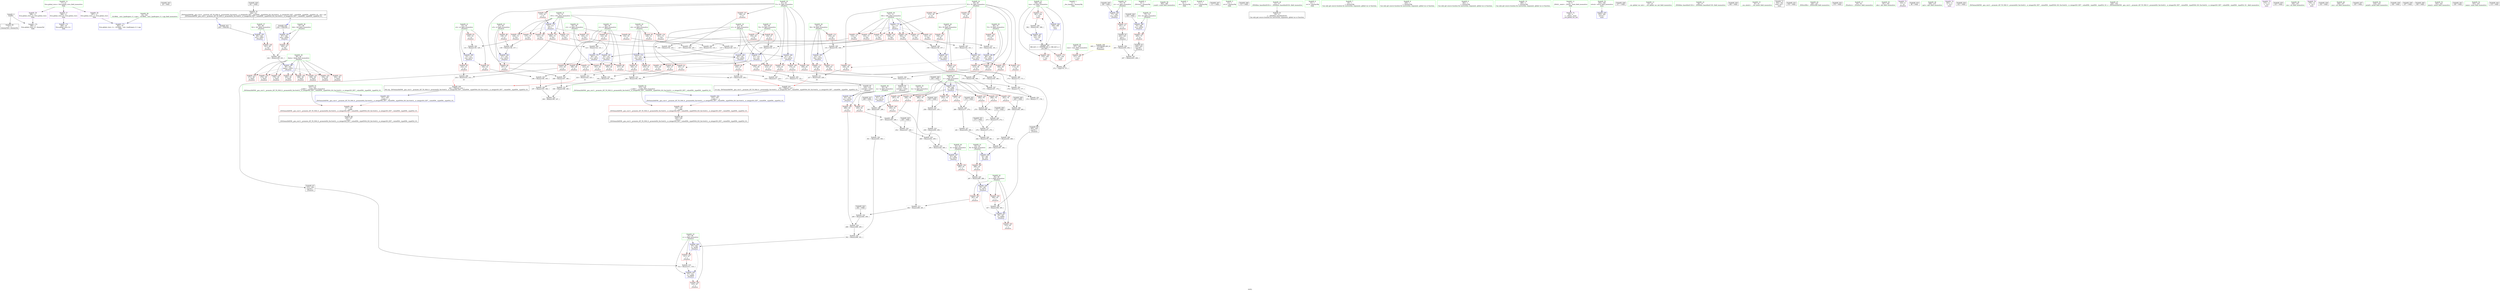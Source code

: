 digraph "SVFG" {
	label="SVFG";

	Node0x563a8b3426f0 [shape=record,color=grey,label="{NodeID: 0\nNullPtr}"];
	Node0x563a8b3426f0 -> Node0x563a8b348d30[style=solid];
	Node0x563a8b3426f0 -> Node0x563a8b34fb20[style=solid];
	Node0x563a8b381070 [shape=record,color=black,label="{NodeID: 443\n29 = PHI()\n}"];
	Node0x563a8b34ad00 [shape=record,color=blue,label="{NodeID: 194\n85\<--228\nth1\<--call47\n_Z5solvev\n}"];
	Node0x563a8b34ad00 -> Node0x563a8b34e6a0[style=dashed];
	Node0x563a8b347620 [shape=record,color=red,label="{NodeID: 111\n223\<--61\n\<--Y1\n_Z5solvev\n}"];
	Node0x563a8b347620 -> Node0x563a8b3592a0[style=solid];
	Node0x563a8b346100 [shape=record,color=green,label="{NodeID: 28\n67\<--68\nX3\<--X3_field_insensitive\n_Z5solvev\n}"];
	Node0x563a8b346100 -> Node0x563a8b34cd70[style=solid];
	Node0x563a8b346100 -> Node0x563a8b34ce40[style=solid];
	Node0x563a8b346100 -> Node0x563a8b3505e0[style=solid];
	Node0x563a8b358820 [shape=record,color=grey,label="{NodeID: 305\n151 = Binary(150, 149, )\n}"];
	Node0x563a8b358820 -> Node0x563a8b350440[style=solid];
	Node0x563a8b34de80 [shape=record,color=red,label="{NodeID: 139\n253\<--79\n\<--s\n_Z5solvev\n}"];
	Node0x563a8b34de80 -> Node0x563a8b35a020[style=solid];
	Node0x563a8b348990 [shape=record,color=green,label="{NodeID: 56\n357\<--358\nruns\<--runs_field_insensitive\nmain\n}"];
	Node0x563a8b348990 -> Node0x563a8b34f610[style=solid];
	Node0x563a8b35b220 [shape=record,color=grey,label="{NodeID: 333\n189 = Binary(187, 188, )\n}"];
	Node0x563a8b35b220 -> Node0x563a8b35af20[style=solid];
	Node0x563a8b34f540 [shape=record,color=red,label="{NodeID: 167\n339\<--333\n\<--__x.addr\n_ZSt5atan2IiiEN9__gnu_cxx11__promote_2IT_T0_NS0_9__promoteIS2_Xsr3std12__is_integerIS2_EE7__valueEE6__typeENS4_IS3_Xsr3std12__is_integerIS3_EE7__valueEE6__typeEE6__typeES2_S3_\n}"];
	Node0x563a8b34f540 -> Node0x563a8b3494e0[style=solid];
	Node0x563a8b34a1a0 [shape=record,color=red,label="{NodeID: 84\n236\<--47\n\<--x1\n_Z5solvev\n}"];
	Node0x563a8b34a1a0 -> Node0x563a8b358220[style=solid];
	Node0x563a8b343ce0 [shape=record,color=green,label="{NodeID: 1\n7\<--1\n__dso_handle\<--dummyObj\nGlob }"];
	Node0x563a8b381140 [shape=record,color=black,label="{NodeID: 444\n180 = PHI()\n}"];
	Node0x563a8b381140 -> Node0x563a8b350780[style=solid];
	Node0x563a8b34add0 [shape=record,color=blue,label="{NodeID: 195\n87\<--238\nth2\<--call50\n_Z5solvev\n}"];
	Node0x563a8b34add0 -> Node0x563a8b34e770[style=dashed];
	Node0x563a8b3476f0 [shape=record,color=red,label="{NodeID: 112\n150\<--63\n\<--X2\n_Z5solvev\n}"];
	Node0x563a8b3476f0 -> Node0x563a8b358820[style=solid];
	Node0x563a8b3461d0 [shape=record,color=green,label="{NodeID: 29\n69\<--70\nY3\<--Y3_field_insensitive\n_Z5solvev\n}"];
	Node0x563a8b3461d0 -> Node0x563a8b34cf10[style=solid];
	Node0x563a8b3461d0 -> Node0x563a8b34cfe0[style=solid];
	Node0x563a8b3461d0 -> Node0x563a8b3506b0[style=solid];
	Node0x563a8b3589a0 [shape=record,color=grey,label="{NodeID: 306\n267 = Binary(204, 266, )\n}"];
	Node0x563a8b3589a0 -> Node0x563a8b35aaa0[style=solid];
	Node0x563a8b34df50 [shape=record,color=red,label="{NodeID: 140\n263\<--79\n\<--s\n_Z5solvev\n}"];
	Node0x563a8b34df50 -> Node0x563a8b358ca0[style=solid];
	Node0x563a8b348a60 [shape=record,color=green,label="{NodeID: 57\n359\<--360\nrun\<--run_field_insensitive\nmain\n}"];
	Node0x563a8b348a60 -> Node0x563a8b34f6e0[style=solid];
	Node0x563a8b348a60 -> Node0x563a8b34f7b0[style=solid];
	Node0x563a8b348a60 -> Node0x563a8b34f880[style=solid];
	Node0x563a8b348a60 -> Node0x563a8b34b6c0[style=solid];
	Node0x563a8b348a60 -> Node0x563a8b34b790[style=solid];
	Node0x563a8b35b3a0 [shape=record,color=grey,label="{NodeID: 334\n296 = Binary(289, 295, )\n}"];
	Node0x563a8b35b3a0 -> Node0x563a8b35be20[style=solid];
	Node0x563a8b34f610 [shape=record,color=red,label="{NodeID: 168\n371\<--357\n\<--runs\nmain\n}"];
	Node0x563a8b34f610 -> Node0x563a8b35d4a0[style=solid];
	Node0x563a8b34a270 [shape=record,color=red,label="{NodeID: 85\n122\<--49\n\<--y1\n_Z5solvev\n}"];
	Node0x563a8b34a270 -> Node0x563a8b3586a0[style=solid];
	Node0x563a8b343700 [shape=record,color=green,label="{NodeID: 2\n8\<--1\n_ZSt3cin\<--dummyObj\nGlob }"];
	Node0x563a8b381270 [shape=record,color=black,label="{NodeID: 445\n199 = PHI()\n}"];
	Node0x563a8b381270 -> Node0x563a8b350850[style=solid];
	Node0x563a8b34aea0 [shape=record,color=blue,label="{NodeID: 196\n89\<--242\ntheta\<--sub51\n_Z5solvev\n}"];
	Node0x563a8b34aea0 -> Node0x563a8b34e840[style=dashed];
	Node0x563a8b34aea0 -> Node0x563a8b34e910[style=dashed];
	Node0x563a8b34aea0 -> Node0x563a8b34e9e0[style=dashed];
	Node0x563a8b34aea0 -> Node0x563a8b34eab0[style=dashed];
	Node0x563a8b34aea0 -> Node0x563a8b34eb80[style=dashed];
	Node0x563a8b34aea0 -> Node0x563a8b34ec50[style=dashed];
	Node0x563a8b34aea0 -> Node0x563a8b34ed20[style=dashed];
	Node0x563a8b34aea0 -> Node0x563a8b34edf0[style=dashed];
	Node0x563a8b3477c0 [shape=record,color=red,label="{NodeID: 113\n165\<--63\n\<--X2\n_Z5solvev\n}"];
	Node0x563a8b3477c0 -> Node0x563a8b35cea0[style=solid];
	Node0x563a8b3462a0 [shape=record,color=green,label="{NodeID: 30\n71\<--72\nOX1\<--OX1_field_insensitive\n_Z5solvev\n}"];
	Node0x563a8b3462a0 -> Node0x563a8b34d0b0[style=solid];
	Node0x563a8b3462a0 -> Node0x563a8b34d180[style=solid];
	Node0x563a8b3462a0 -> Node0x563a8b34d250[style=solid];
	Node0x563a8b3462a0 -> Node0x563a8b34d320[style=solid];
	Node0x563a8b3462a0 -> Node0x563a8b34d3f0[style=solid];
	Node0x563a8b3462a0 -> Node0x563a8b34d4c0[style=solid];
	Node0x563a8b3462a0 -> Node0x563a8b34d590[style=solid];
	Node0x563a8b3462a0 -> Node0x563a8b34fc20[style=solid];
	Node0x563a8b358b20 [shape=record,color=grey,label="{NodeID: 307\n219 = Binary(217, 218, )\n}"];
	Node0x563a8b358b20 -> Node0x563a8b3491a0[style=solid];
	Node0x563a8b34e020 [shape=record,color=red,label="{NodeID: 141\n268\<--79\n\<--s\n_Z5solvev\n}"];
	Node0x563a8b34e020 -> Node0x563a8b35a1a0[style=solid];
	Node0x563a8b348b30 [shape=record,color=green,label="{NodeID: 58\n365\<--366\nscanf\<--scanf_field_insensitive\n}"];
	Node0x563a8b35b520 [shape=record,color=grey,label="{NodeID: 335\n193 = Binary(191, 192, )\n}"];
	Node0x563a8b35b520 -> Node0x563a8b35c420[style=solid];
	Node0x563a8b34f6e0 [shape=record,color=red,label="{NodeID: 169\n370\<--359\n\<--run\nmain\n}"];
	Node0x563a8b34f6e0 -> Node0x563a8b35d4a0[style=solid];
	Node0x563a8b34a340 [shape=record,color=red,label="{NodeID: 86\n188\<--49\n\<--y1\n_Z5solvev\n}"];
	Node0x563a8b34a340 -> Node0x563a8b35b220[style=solid];
	Node0x563a8b343790 [shape=record,color=green,label="{NodeID: 3\n9\<--1\n.str\<--dummyObj\nGlob }"];
	Node0x563a8b381370 [shape=record,color=black,label="{NodeID: 446\n208 = PHI()\n}"];
	Node0x563a8b381370 -> Node0x563a8b350920[style=solid];
	Node0x563a8b34af70 [shape=record,color=blue,label="{NodeID: 197\n91\<--261\nA\<--sub59\n_Z5solvev\n}"];
	Node0x563a8b34af70 -> Node0x563a8b34eec0[style=dashed];
	Node0x563a8b347890 [shape=record,color=red,label="{NodeID: 114\n225\<--63\n\<--X2\n_Z5solvev\n}"];
	Node0x563a8b347890 -> Node0x563a8b359120[style=solid];
	Node0x563a8b346370 [shape=record,color=green,label="{NodeID: 31\n73\<--74\nOY1\<--OY1_field_insensitive\n_Z5solvev\n}"];
	Node0x563a8b346370 -> Node0x563a8b34d660[style=solid];
	Node0x563a8b346370 -> Node0x563a8b34d730[style=solid];
	Node0x563a8b346370 -> Node0x563a8b34d800[style=solid];
	Node0x563a8b346370 -> Node0x563a8b34d8d0[style=solid];
	Node0x563a8b346370 -> Node0x563a8b34d9a0[style=solid];
	Node0x563a8b346370 -> Node0x563a8b34da70[style=solid];
	Node0x563a8b346370 -> Node0x563a8b34db40[style=solid];
	Node0x563a8b346370 -> Node0x563a8b34fcf0[style=solid];
	Node0x563a8b358ca0 [shape=record,color=grey,label="{NodeID: 308\n266 = Binary(263, 265, )\n}"];
	Node0x563a8b358ca0 -> Node0x563a8b3589a0[style=solid];
	Node0x563a8b34e0f0 [shape=record,color=red,label="{NodeID: 142\n269\<--79\n\<--s\n_Z5solvev\n}"];
	Node0x563a8b34e0f0 -> Node0x563a8b35a1a0[style=solid];
	Node0x563a8b348c30 [shape=record,color=green,label="{NodeID: 59\n19\<--392\n_GLOBAL__sub_I_JanKuipers_0_1.cpp\<--_GLOBAL__sub_I_JanKuipers_0_1.cpp_field_insensitive\n}"];
	Node0x563a8b348c30 -> Node0x563a8b34fa20[style=solid];
	Node0x563a8b35b6a0 [shape=record,color=grey,label="{NodeID: 336\n382 = Binary(381, 368, )\n}"];
	Node0x563a8b35b6a0 -> Node0x563a8b34b790[style=solid];
	Node0x563a8b34f7b0 [shape=record,color=red,label="{NodeID: 170\n374\<--359\n\<--run\nmain\n}"];
	Node0x563a8b34a410 [shape=record,color=red,label="{NodeID: 87\n195\<--49\n\<--y1\n_Z5solvev\n}"];
	Node0x563a8b34a410 -> Node0x563a8b35c120[style=solid];
	Node0x563a8b343820 [shape=record,color=green,label="{NodeID: 4\n11\<--1\n.str.1\<--dummyObj\nGlob }"];
	Node0x563a8b381470 [shape=record,color=black,label="{NodeID: 447\n111 = PHI()\n}"];
	Node0x563a8b34b040 [shape=record,color=blue,label="{NodeID: 198\n93\<--283\nB\<--add\n_Z5solvev\n}"];
	Node0x563a8b34b040 -> Node0x563a8b34ef90[style=dashed];
	Node0x563a8b34cb80 [shape=record,color=red,label="{NodeID: 115\n154\<--65\n\<--Y2\n_Z5solvev\n}"];
	Node0x563a8b34cb80 -> Node0x563a8b358e20[style=solid];
	Node0x563a8b346440 [shape=record,color=green,label="{NodeID: 32\n75\<--76\nA1\<--A1_field_insensitive\n_Z5solvev\n}"];
	Node0x563a8b346440 -> Node0x563a8b34dc10[style=solid];
	Node0x563a8b346440 -> Node0x563a8b350780[style=solid];
	Node0x563a8b358e20 [shape=record,color=grey,label="{NodeID: 309\n155 = Binary(154, 153, )\n}"];
	Node0x563a8b358e20 -> Node0x563a8b350510[style=solid];
	Node0x563a8b34e1c0 [shape=record,color=red,label="{NodeID: 143\n277\<--79\n\<--s\n_Z5solvev\n}"];
	Node0x563a8b34e1c0 -> Node0x563a8b35ada0[style=solid];
	Node0x563a8b348d30 [shape=record,color=black,label="{NodeID: 60\n2\<--3\ndummyVal\<--dummyVal\n}"];
	Node0x563a8b1e9950 [shape=record,color=black,label="{NodeID: 420\n329 = PHI(224, 234, )\n0th arg _ZSt5atan2IiiEN9__gnu_cxx11__promote_2IT_T0_NS0_9__promoteIS2_Xsr3std12__is_integerIS2_EE7__valueEE6__typeENS4_IS3_Xsr3std12__is_integerIS3_EE7__valueEE6__typeEE6__typeES2_S3_ }"];
	Node0x563a8b1e9950 -> Node0x563a8b34b450[style=solid];
	Node0x563a8b35b820 [shape=record,color=grey,label="{NodeID: 337\n163 = Binary(162, 161, )\n}"];
	Node0x563a8b35b820 -> Node0x563a8b3506b0[style=solid];
	Node0x563a8b34f880 [shape=record,color=red,label="{NodeID: 171\n381\<--359\n\<--run\nmain\n}"];
	Node0x563a8b34f880 -> Node0x563a8b35b6a0[style=solid];
	Node0x563a8b34a4e0 [shape=record,color=red,label="{NodeID: 88\n217\<--49\n\<--y1\n_Z5solvev\n}"];
	Node0x563a8b34a4e0 -> Node0x563a8b358b20[style=solid];
	Node0x563a8b3438b0 [shape=record,color=green,label="{NodeID: 5\n13\<--1\n.str.2\<--dummyObj\nGlob }"];
	Node0x563a8b381570 [shape=record,color=black,label="{NodeID: 448\n112 = PHI()\n}"];
	Node0x563a8b34b110 [shape=record,color=blue,label="{NodeID: 199\n95\<--287\nx\<--div72\n_Z5solvev\n}"];
	Node0x563a8b34b110 -> Node0x563a8b34f060[style=dashed];
	Node0x563a8b34b110 -> Node0x563a8b34f130[style=dashed];
	Node0x563a8b34b110 -> Node0x563a8b34b2b0[style=dashed];
	Node0x563a8b34cc10 [shape=record,color=red,label="{NodeID: 116\n175\<--65\n\<--Y2\n_Z5solvev\n}"];
	Node0x563a8b34cc10 -> Node0x563a8b35d320[style=solid];
	Node0x563a8b346510 [shape=record,color=green,label="{NodeID: 33\n77\<--78\na1\<--a1_field_insensitive\n_Z5solvev\n}"];
	Node0x563a8b346510 -> Node0x563a8b34dce0[style=solid];
	Node0x563a8b346510 -> Node0x563a8b350850[style=solid];
	Node0x563a8b358fa0 [shape=record,color=grey,label="{NodeID: 310\n147 = Binary(146, 145, )\n}"];
	Node0x563a8b358fa0 -> Node0x563a8b350370[style=solid];
	Node0x563a8b34e290 [shape=record,color=red,label="{NodeID: 144\n290\<--79\n\<--s\n_Z5solvev\n}"];
	Node0x563a8b34e290 -> Node0x563a8b359420[style=solid];
	Node0x563a8b348e30 [shape=record,color=black,label="{NodeID: 61\n30\<--31\n\<--_ZNSt8ios_base4InitD1Ev\nCan only get source location for instruction, argument, global var or function.}"];
	Node0x563a8b37d180 [shape=record,color=black,label="{NodeID: 421\n330 = PHI(227, 237, )\n1st arg _ZSt5atan2IiiEN9__gnu_cxx11__promote_2IT_T0_NS0_9__promoteIS2_Xsr3std12__is_integerIS2_EE7__valueEE6__typeENS4_IS3_Xsr3std12__is_integerIS3_EE7__valueEE6__typeEE6__typeES2_S3_ }"];
	Node0x563a8b37d180 -> Node0x563a8b34b520[style=solid];
	Node0x563a8b35b9a0 [shape=record,color=grey,label="{NodeID: 338\n307 = Binary(306, 305, )\n}"];
	Node0x563a8b35b9a0 -> Node0x563a8b34b2b0[style=solid];
	Node0x563a8b34f950 [shape=record,color=blue,label="{NodeID: 172\n396\<--18\nllvm.global_ctors_0\<--\nGlob }"];
	Node0x563a8b34a5b0 [shape=record,color=red,label="{NodeID: 89\n233\<--49\n\<--y1\n_Z5solvev\n}"];
	Node0x563a8b34a5b0 -> Node0x563a8b357da0[style=solid];
	Node0x563a8b344220 [shape=record,color=green,label="{NodeID: 6\n15\<--1\n.str.3\<--dummyObj\nGlob }"];
	Node0x563a8b381640 [shape=record,color=black,label="{NodeID: 449\n265 = PHI()\n}"];
	Node0x563a8b381640 -> Node0x563a8b358ca0[style=solid];
	Node0x563a8b34b1e0 [shape=record,color=blue,label="{NodeID: 200\n97\<--302\ny\<--div80\n_Z5solvev\n}"];
	Node0x563a8b34b1e0 -> Node0x563a8b34f2d0[style=dashed];
	Node0x563a8b34b1e0 -> Node0x563a8b34b380[style=dashed];
	Node0x563a8b34cca0 [shape=record,color=red,label="{NodeID: 117\n222\<--65\n\<--Y2\n_Z5solvev\n}"];
	Node0x563a8b34cca0 -> Node0x563a8b3592a0[style=solid];
	Node0x563a8b3465e0 [shape=record,color=green,label="{NodeID: 34\n79\<--80\ns\<--s_field_insensitive\n_Z5solvev\n}"];
	Node0x563a8b3465e0 -> Node0x563a8b34ddb0[style=solid];
	Node0x563a8b3465e0 -> Node0x563a8b34de80[style=solid];
	Node0x563a8b3465e0 -> Node0x563a8b34df50[style=solid];
	Node0x563a8b3465e0 -> Node0x563a8b34e020[style=solid];
	Node0x563a8b3465e0 -> Node0x563a8b34e0f0[style=solid];
	Node0x563a8b3465e0 -> Node0x563a8b34e1c0[style=solid];
	Node0x563a8b3465e0 -> Node0x563a8b34e290[style=solid];
	Node0x563a8b3465e0 -> Node0x563a8b34e360[style=solid];
	Node0x563a8b3465e0 -> Node0x563a8b350920[style=solid];
	Node0x563a8b359120 [shape=record,color=grey,label="{NodeID: 311\n227 = Binary(225, 226, )\n|{<s0>18}}"];
	Node0x563a8b359120:s0 -> Node0x563a8b37d180[style=solid,color=red];
	Node0x563a8b34e360 [shape=record,color=red,label="{NodeID: 145\n297\<--79\n\<--s\n_Z5solvev\n}"];
	Node0x563a8b34e360 -> Node0x563a8b35bb20[style=solid];
	Node0x563a8b348f30 [shape=record,color=black,label="{NodeID: 62\n202\<--201\nconv\<--\n_Z5solvev\n}"];
	Node0x563a8b348f30 -> Node0x563a8b35cba0[style=solid];
	Node0x563a8b37f440 [shape=record,color=black,label="{NodeID: 422\n294 = PHI()\n}"];
	Node0x563a8b37f440 -> Node0x563a8b35b0a0[style=solid];
	Node0x563a8b35bb20 [shape=record,color=grey,label="{NodeID: 339\n300 = Binary(297, 299, )\n}"];
	Node0x563a8b35bb20 -> Node0x563a8b35c2a0[style=solid];
	Node0x563a8b34fa20 [shape=record,color=blue,label="{NodeID: 173\n397\<--19\nllvm.global_ctors_1\<--_GLOBAL__sub_I_JanKuipers_0_1.cpp\nGlob }"];
	Node0x563a8b34a680 [shape=record,color=red,label="{NodeID: 90\n126\<--51\n\<--x2\n_Z5solvev\n}"];
	Node0x563a8b34a680 -> Node0x563a8b358520[style=solid];
	Node0x563a8b3442b0 [shape=record,color=green,label="{NodeID: 7\n18\<--1\n\<--dummyObj\nCan only get source location for instruction, argument, global var or function.}"];
	Node0x563a8b381770 [shape=record,color=black,label="{NodeID: 450\n272 = PHI()\n}"];
	Node0x563a8b381770 -> Node0x563a8b359ea0[style=solid];
	Node0x563a8b34b2b0 [shape=record,color=blue,label="{NodeID: 201\n95\<--307\nx\<--add82\n_Z5solvev\n}"];
	Node0x563a8b34b2b0 -> Node0x563a8b34f200[style=dashed];
	Node0x563a8b34cd70 [shape=record,color=red,label="{NodeID: 118\n158\<--67\n\<--X3\n_Z5solvev\n}"];
	Node0x563a8b34cd70 -> Node0x563a8b35bca0[style=solid];
	Node0x563a8b3466b0 [shape=record,color=green,label="{NodeID: 35\n81\<--82\ntx\<--tx_field_insensitive\n_Z5solvev\n}"];
	Node0x563a8b3466b0 -> Node0x563a8b34e430[style=solid];
	Node0x563a8b3466b0 -> Node0x563a8b34ab60[style=solid];
	Node0x563a8b3592a0 [shape=record,color=grey,label="{NodeID: 312\n224 = Binary(222, 223, )\n|{<s0>18}}"];
	Node0x563a8b3592a0:s0 -> Node0x563a8b1e9950[style=solid,color=red];
	Node0x563a8b34e430 [shape=record,color=red,label="{NodeID: 146\n244\<--81\n\<--tx\n_Z5solvev\n}"];
	Node0x563a8b34e430 -> Node0x563a8b359d20[style=solid];
	Node0x563a8b349000 [shape=record,color=black,label="{NodeID: 63\n206\<--205\nconv39\<--\n_Z5solvev\n}"];
	Node0x563a8b349000 -> Node0x563a8b35cd20[style=solid];
	Node0x563a8b37f510 [shape=record,color=black,label="{NodeID: 423\n228 = PHI(328, )\n}"];
	Node0x563a8b37f510 -> Node0x563a8b34ad00[style=solid];
	Node0x563a8b35bca0 [shape=record,color=grey,label="{NodeID: 340\n159 = Binary(158, 157, )\n}"];
	Node0x563a8b35bca0 -> Node0x563a8b3505e0[style=solid];
	Node0x563a8b34fb20 [shape=record,color=blue, style = dotted,label="{NodeID: 174\n398\<--3\nllvm.global_ctors_2\<--dummyVal\nGlob }"];
	Node0x563a8b34a750 [shape=record,color=red,label="{NodeID: 91\n184\<--51\n\<--x2\n_Z5solvev\n}"];
	Node0x563a8b34a750 -> Node0x563a8b3595a0[style=solid];
	Node0x563a8b344340 [shape=record,color=green,label="{NodeID: 8\n204\<--1\n\<--dummyObj\nCan only get source location for instruction, argument, global var or function.}"];
	Node0x563a8b381870 [shape=record,color=black,label="{NodeID: 451\n275 = PHI()\n}"];
	Node0x563a8b381870 -> Node0x563a8b359a20[style=solid];
	Node0x563a8b34b380 [shape=record,color=blue,label="{NodeID: 202\n97\<--312\ny\<--add84\n_Z5solvev\n}"];
	Node0x563a8b34b380 -> Node0x563a8b34f3a0[style=dashed];
	Node0x563a8b34ce40 [shape=record,color=red,label="{NodeID: 119\n172\<--67\n\<--X3\n_Z5solvev\n}"];
	Node0x563a8b34ce40 -> Node0x563a8b35c5a0[style=solid];
	Node0x563a8b346780 [shape=record,color=green,label="{NodeID: 36\n83\<--84\nty\<--ty_field_insensitive\n_Z5solvev\n}"];
	Node0x563a8b346780 -> Node0x563a8b34e500[style=solid];
	Node0x563a8b346780 -> Node0x563a8b34e5d0[style=solid];
	Node0x563a8b346780 -> Node0x563a8b34ac30[style=solid];
	Node0x563a8b359420 [shape=record,color=grey,label="{NodeID: 313\n292 = Binary(290, 291, )\n}"];
	Node0x563a8b359420 -> Node0x563a8b35b0a0[style=solid];
	Node0x563a8b34e500 [shape=record,color=red,label="{NodeID: 147\n245\<--83\n\<--ty\n_Z5solvev\n}"];
	Node0x563a8b34e500 -> Node0x563a8b35a7a0[style=solid];
	Node0x563a8b3490d0 [shape=record,color=black,label="{NodeID: 64\n215\<--214\nconv42\<--sub41\n_Z5solvev\n}"];
	Node0x563a8b3490d0 -> Node0x563a8b34ab60[style=solid];
	Node0x563a8b37f670 [shape=record,color=black,label="{NodeID: 424\n238 = PHI(328, )\n}"];
	Node0x563a8b37f670 -> Node0x563a8b34add0[style=solid];
	Node0x563a8b35be20 [shape=record,color=grey,label="{NodeID: 341\n302 = Binary(296, 301, )\n}"];
	Node0x563a8b35be20 -> Node0x563a8b34b1e0[style=solid];
	Node0x563a8b34fc20 [shape=record,color=blue,label="{NodeID: 175\n71\<--113\nOX1\<--\n_Z5solvev\n}"];
	Node0x563a8b34fc20 -> Node0x563a8b34d0b0[style=dashed];
	Node0x563a8b34fc20 -> Node0x563a8b34d180[style=dashed];
	Node0x563a8b34fc20 -> Node0x563a8b34d250[style=dashed];
	Node0x563a8b34fc20 -> Node0x563a8b34d320[style=dashed];
	Node0x563a8b34fc20 -> Node0x563a8b34d3f0[style=dashed];
	Node0x563a8b34fc20 -> Node0x563a8b34d4c0[style=dashed];
	Node0x563a8b34fc20 -> Node0x563a8b34d590[style=dashed];
	Node0x563a8b34a820 [shape=record,color=red,label="{NodeID: 92\n235\<--51\n\<--x2\n_Z5solvev\n}"];
	Node0x563a8b34a820 -> Node0x563a8b358220[style=solid];
	Node0x563a8b3443d0 [shape=record,color=green,label="{NodeID: 9\n362\<--1\n\<--dummyObj\nCan only get source location for instruction, argument, global var or function.}"];
	Node0x563a8b381970 [shape=record,color=black,label="{NodeID: 452\n279 = PHI()\n}"];
	Node0x563a8b381970 -> Node0x563a8b35ada0[style=solid];
	Node0x563a8b34b450 [shape=record,color=blue,label="{NodeID: 203\n331\<--329\n__y.addr\<--__y\n_ZSt5atan2IiiEN9__gnu_cxx11__promote_2IT_T0_NS0_9__promoteIS2_Xsr3std12__is_integerIS2_EE7__valueEE6__typeENS4_IS3_Xsr3std12__is_integerIS3_EE7__valueEE6__typeEE6__typeES2_S3_\n}"];
	Node0x563a8b34b450 -> Node0x563a8b34f470[style=dashed];
	Node0x563a8b34cf10 [shape=record,color=red,label="{NodeID: 120\n162\<--69\n\<--Y3\n_Z5solvev\n}"];
	Node0x563a8b34cf10 -> Node0x563a8b35b820[style=solid];
	Node0x563a8b346850 [shape=record,color=green,label="{NodeID: 37\n85\<--86\nth1\<--th1_field_insensitive\n_Z5solvev\n}"];
	Node0x563a8b346850 -> Node0x563a8b34e6a0[style=solid];
	Node0x563a8b346850 -> Node0x563a8b34ad00[style=solid];
	Node0x563a8b3595a0 [shape=record,color=grey,label="{NodeID: 314\n186 = Binary(184, 185, )\n}"];
	Node0x563a8b3595a0 -> Node0x563a8b35af20[style=solid];
	Node0x563a8b34e5d0 [shape=record,color=red,label="{NodeID: 148\n289\<--83\n\<--ty\n_Z5solvev\n}"];
	Node0x563a8b34e5d0 -> Node0x563a8b35b3a0[style=solid];
	Node0x563a8b3491a0 [shape=record,color=black,label="{NodeID: 65\n220\<--219\nconv44\<--sub43\n_Z5solvev\n}"];
	Node0x563a8b3491a0 -> Node0x563a8b34ac30[style=solid];
	Node0x563a8b37f7b0 [shape=record,color=black,label="{NodeID: 425\n249 = PHI()\n}"];
	Node0x563a8b37f7b0 -> Node0x563a8b3598a0[style=solid];
	Node0x563a8b35bfa0 [shape=record,color=grey,label="{NodeID: 342\n198 = Binary(190, 197, )\n}"];
	Node0x563a8b34fcf0 [shape=record,color=blue,label="{NodeID: 176\n73\<--115\nOY1\<--\n_Z5solvev\n}"];
	Node0x563a8b34fcf0 -> Node0x563a8b34d660[style=dashed];
	Node0x563a8b34fcf0 -> Node0x563a8b34d730[style=dashed];
	Node0x563a8b34fcf0 -> Node0x563a8b34d800[style=dashed];
	Node0x563a8b34fcf0 -> Node0x563a8b34d8d0[style=dashed];
	Node0x563a8b34fcf0 -> Node0x563a8b34d9a0[style=dashed];
	Node0x563a8b34fcf0 -> Node0x563a8b34da70[style=dashed];
	Node0x563a8b34fcf0 -> Node0x563a8b34db40[style=dashed];
	Node0x563a8b34a8f0 [shape=record,color=red,label="{NodeID: 93\n130\<--53\n\<--y2\n_Z5solvev\n}"];
	Node0x563a8b34a8f0 -> Node0x563a8b3583a0[style=solid];
	Node0x563a8b344490 [shape=record,color=green,label="{NodeID: 10\n368\<--1\n\<--dummyObj\nCan only get source location for instruction, argument, global var or function.}"];
	Node0x563a8b34b520 [shape=record,color=blue,label="{NodeID: 204\n333\<--330\n__x.addr\<--__x\n_ZSt5atan2IiiEN9__gnu_cxx11__promote_2IT_T0_NS0_9__promoteIS2_Xsr3std12__is_integerIS2_EE7__valueEE6__typeENS4_IS3_Xsr3std12__is_integerIS3_EE7__valueEE6__typeEE6__typeES2_S3_\n}"];
	Node0x563a8b34b520 -> Node0x563a8b34f540[style=dashed];
	Node0x563a8b34cfe0 [shape=record,color=red,label="{NodeID: 121\n168\<--69\n\<--Y3\n_Z5solvev\n}"];
	Node0x563a8b34cfe0 -> Node0x563a8b35c8a0[style=solid];
	Node0x563a8b346920 [shape=record,color=green,label="{NodeID: 38\n87\<--88\nth2\<--th2_field_insensitive\n_Z5solvev\n}"];
	Node0x563a8b346920 -> Node0x563a8b34e770[style=solid];
	Node0x563a8b346920 -> Node0x563a8b34add0[style=solid];
	Node0x563a8b359720 [shape=record,color=grey,label="{NodeID: 315\n312 = Binary(311, 310, )\n}"];
	Node0x563a8b359720 -> Node0x563a8b34b380[style=solid];
	Node0x563a8b34e6a0 [shape=record,color=red,label="{NodeID: 149\n241\<--85\n\<--th1\n_Z5solvev\n}"];
	Node0x563a8b34e6a0 -> Node0x563a8b35a4a0[style=solid];
	Node0x563a8b349270 [shape=record,color=black,label="{NodeID: 66\n305\<--304\nconv81\<--\n_Z5solvev\n}"];
	Node0x563a8b349270 -> Node0x563a8b35b9a0[style=solid];
	Node0x563a8b37f880 [shape=record,color=black,label="{NodeID: 426\n255 = PHI()\n}"];
	Node0x563a8b37f880 -> Node0x563a8b35a020[style=solid];
	Node0x563a8b35c120 [shape=record,color=grey,label="{NodeID: 343\n196 = Binary(194, 195, )\n}"];
	Node0x563a8b35c120 -> Node0x563a8b35c420[style=solid];
	Node0x563a8b34fdc0 [shape=record,color=blue,label="{NodeID: 177\n47\<--119\nx1\<--sub\n_Z5solvev\n}"];
	Node0x563a8b34fdc0 -> Node0x563a8b349f30[style=dashed];
	Node0x563a8b34fdc0 -> Node0x563a8b34a000[style=dashed];
	Node0x563a8b34fdc0 -> Node0x563a8b34a0d0[style=dashed];
	Node0x563a8b34fdc0 -> Node0x563a8b34a1a0[style=dashed];
	Node0x563a8b34a9c0 [shape=record,color=red,label="{NodeID: 94\n194\<--53\n\<--y2\n_Z5solvev\n}"];
	Node0x563a8b34a9c0 -> Node0x563a8b35c120[style=solid];
	Node0x563a8b344550 [shape=record,color=green,label="{NodeID: 11\n4\<--6\n_ZStL8__ioinit\<--_ZStL8__ioinit_field_insensitive\nGlob }"];
	Node0x563a8b344550 -> Node0x563a8b349750[style=solid];
	Node0x563a8b34b5f0 [shape=record,color=blue,label="{NodeID: 205\n355\<--362\nretval\<--\nmain\n}"];
	Node0x563a8b34d0b0 [shape=record,color=red,label="{NodeID: 122\n117\<--71\n\<--OX1\n_Z5solvev\n}"];
	Node0x563a8b34d0b0 -> Node0x563a8b34c8b0[style=solid];
	Node0x563a8b3469f0 [shape=record,color=green,label="{NodeID: 39\n89\<--90\ntheta\<--theta_field_insensitive\n_Z5solvev\n}"];
	Node0x563a8b3469f0 -> Node0x563a8b34e840[style=solid];
	Node0x563a8b3469f0 -> Node0x563a8b34e910[style=solid];
	Node0x563a8b3469f0 -> Node0x563a8b34e9e0[style=solid];
	Node0x563a8b3469f0 -> Node0x563a8b34eab0[style=solid];
	Node0x563a8b3469f0 -> Node0x563a8b34eb80[style=solid];
	Node0x563a8b3469f0 -> Node0x563a8b34ec50[style=solid];
	Node0x563a8b3469f0 -> Node0x563a8b34ed20[style=solid];
	Node0x563a8b3469f0 -> Node0x563a8b34edf0[style=solid];
	Node0x563a8b3469f0 -> Node0x563a8b34aea0[style=solid];
	Node0x563a8b3598a0 [shape=record,color=grey,label="{NodeID: 316\n252 = Binary(247, 249, )\n}"];
	Node0x563a8b3598a0 -> Node0x563a8b359ba0[style=solid];
	Node0x563a8b34e770 [shape=record,color=red,label="{NodeID: 150\n240\<--87\n\<--th2\n_Z5solvev\n}"];
	Node0x563a8b34e770 -> Node0x563a8b35a4a0[style=solid];
	Node0x563a8b349340 [shape=record,color=black,label="{NodeID: 67\n310\<--309\nconv83\<--\n_Z5solvev\n}"];
	Node0x563a8b349340 -> Node0x563a8b359720[style=solid];
	Node0x563a8b37f950 [shape=record,color=black,label="{NodeID: 427\n299 = PHI()\n}"];
	Node0x563a8b37f950 -> Node0x563a8b35bb20[style=solid];
	Node0x563a8b35c2a0 [shape=record,color=grey,label="{NodeID: 344\n301 = Binary(204, 300, )\n}"];
	Node0x563a8b35c2a0 -> Node0x563a8b35be20[style=solid];
	Node0x563a8b34fe90 [shape=record,color=blue,label="{NodeID: 178\n49\<--123\ny1\<--sub12\n_Z5solvev\n}"];
	Node0x563a8b34fe90 -> Node0x563a8b34a340[style=dashed];
	Node0x563a8b34fe90 -> Node0x563a8b34a410[style=dashed];
	Node0x563a8b34fe90 -> Node0x563a8b34a4e0[style=dashed];
	Node0x563a8b34fe90 -> Node0x563a8b34a5b0[style=dashed];
	Node0x563a8b34aa90 [shape=record,color=red,label="{NodeID: 95\n232\<--53\n\<--y2\n_Z5solvev\n}"];
	Node0x563a8b34aa90 -> Node0x563a8b357da0[style=solid];
	Node0x563a8b344610 [shape=record,color=green,label="{NodeID: 12\n17\<--21\nllvm.global_ctors\<--llvm.global_ctors_field_insensitive\nGlob }"];
	Node0x563a8b344610 -> Node0x563a8b349b60[style=solid];
	Node0x563a8b344610 -> Node0x563a8b349c60[style=solid];
	Node0x563a8b344610 -> Node0x563a8b349d60[style=solid];
	Node0x563a8b34b6c0 [shape=record,color=blue,label="{NodeID: 206\n359\<--368\nrun\<--\nmain\n}"];
	Node0x563a8b34b6c0 -> Node0x563a8b36a1a0[style=dashed];
	Node0x563a8b34d180 [shape=record,color=red,label="{NodeID: 123\n125\<--71\n\<--OX1\n_Z5solvev\n}"];
	Node0x563a8b34d180 -> Node0x563a8b358520[style=solid];
	Node0x563a8b346ac0 [shape=record,color=green,label="{NodeID: 40\n91\<--92\nA\<--A_field_insensitive\n_Z5solvev\n}"];
	Node0x563a8b346ac0 -> Node0x563a8b34eec0[style=solid];
	Node0x563a8b346ac0 -> Node0x563a8b34af70[style=solid];
	Node0x563a8b359a20 [shape=record,color=grey,label="{NodeID: 317\n276 = Binary(273, 275, )\n}"];
	Node0x563a8b359a20 -> Node0x563a8b35ac20[style=solid];
	Node0x563a8b34e840 [shape=record,color=red,label="{NodeID: 151\n248\<--89\n\<--theta\n_Z5solvev\n}"];
	Node0x563a8b349410 [shape=record,color=black,label="{NodeID: 68\n338\<--337\nconv\<--\n_ZSt5atan2IiiEN9__gnu_cxx11__promote_2IT_T0_NS0_9__promoteIS2_Xsr3std12__is_integerIS2_EE7__valueEE6__typeENS4_IS3_Xsr3std12__is_integerIS3_EE7__valueEE6__typeEE6__typeES2_S3_\n}"];
	Node0x563a8b37fa20 [shape=record,color=black,label="{NodeID: 428\n317 = PHI()\n}"];
	Node0x563a8b35c420 [shape=record,color=grey,label="{NodeID: 345\n197 = Binary(193, 196, )\n}"];
	Node0x563a8b35c420 -> Node0x563a8b35bfa0[style=solid];
	Node0x563a8b34ff60 [shape=record,color=blue,label="{NodeID: 179\n51\<--127\nx2\<--sub13\n_Z5solvev\n}"];
	Node0x563a8b34ff60 -> Node0x563a8b34a750[style=dashed];
	Node0x563a8b34ff60 -> Node0x563a8b34a820[style=dashed];
	Node0x563a8b347a10 [shape=record,color=red,label="{NodeID: 96\n134\<--55\n\<--x3\n_Z5solvev\n}"];
	Node0x563a8b347a10 -> Node0x563a8b3580a0[style=solid];
	Node0x563a8b3446d0 [shape=record,color=green,label="{NodeID: 13\n22\<--23\n__cxx_global_var_init\<--__cxx_global_var_init_field_insensitive\n}"];
	Node0x563a8b34b790 [shape=record,color=blue,label="{NodeID: 207\n359\<--382\nrun\<--inc\nmain\n}"];
	Node0x563a8b34b790 -> Node0x563a8b36a1a0[style=dashed];
	Node0x563a8b34d250 [shape=record,color=red,label="{NodeID: 124\n133\<--71\n\<--OX1\n_Z5solvev\n}"];
	Node0x563a8b34d250 -> Node0x563a8b3580a0[style=solid];
	Node0x563a8b346b90 [shape=record,color=green,label="{NodeID: 41\n93\<--94\nB\<--B_field_insensitive\n_Z5solvev\n}"];
	Node0x563a8b346b90 -> Node0x563a8b34ef90[style=solid];
	Node0x563a8b346b90 -> Node0x563a8b34b040[style=solid];
	Node0x563a8b359ba0 [shape=record,color=grey,label="{NodeID: 318\n260 = Binary(252, 259, )\n}"];
	Node0x563a8b359ba0 -> Node0x563a8b359d20[style=solid];
	Node0x563a8b34e910 [shape=record,color=red,label="{NodeID: 152\n254\<--89\n\<--theta\n_Z5solvev\n}"];
	Node0x563a8b3494e0 [shape=record,color=black,label="{NodeID: 69\n340\<--339\nconv1\<--\n_ZSt5atan2IiiEN9__gnu_cxx11__promote_2IT_T0_NS0_9__promoteIS2_Xsr3std12__is_integerIS2_EE7__valueEE6__typeENS4_IS3_Xsr3std12__is_integerIS3_EE7__valueEE6__typeEE6__typeES2_S3_\n}"];
	Node0x563a8b37faf0 [shape=record,color=black,label="{NodeID: 429\n341 = PHI()\n}"];
	Node0x563a8b37faf0 -> Node0x563a8b3495b0[style=solid];
	Node0x563a8b35c5a0 [shape=record,color=grey,label="{NodeID: 346\n174 = Binary(172, 173, )\n}"];
	Node0x563a8b35c5a0 -> Node0x563a8b35d1a0[style=solid];
	Node0x563a8b350030 [shape=record,color=blue,label="{NodeID: 180\n53\<--131\ny2\<--sub14\n_Z5solvev\n}"];
	Node0x563a8b350030 -> Node0x563a8b34a9c0[style=dashed];
	Node0x563a8b350030 -> Node0x563a8b34aa90[style=dashed];
	Node0x563a8b347ae0 [shape=record,color=red,label="{NodeID: 97\n191\<--55\n\<--x3\n_Z5solvev\n}"];
	Node0x563a8b347ae0 -> Node0x563a8b35b520[style=solid];
	Node0x563a8b344790 [shape=record,color=green,label="{NodeID: 14\n26\<--27\n_ZNSt8ios_base4InitC1Ev\<--_ZNSt8ios_base4InitC1Ev_field_insensitive\n}"];
	Node0x563a8b34d320 [shape=record,color=red,label="{NodeID: 125\n141\<--71\n\<--OX1\n_Z5solvev\n}"];
	Node0x563a8b34d320 -> Node0x563a8b34ca30[style=solid];
	Node0x563a8b346c60 [shape=record,color=green,label="{NodeID: 42\n95\<--96\nx\<--x_field_insensitive\n_Z5solvev\n}"];
	Node0x563a8b346c60 -> Node0x563a8b34f060[style=solid];
	Node0x563a8b346c60 -> Node0x563a8b34f130[style=solid];
	Node0x563a8b346c60 -> Node0x563a8b34f200[style=solid];
	Node0x563a8b346c60 -> Node0x563a8b34b110[style=solid];
	Node0x563a8b346c60 -> Node0x563a8b34b2b0[style=solid];
	Node0x563a8b359d20 [shape=record,color=grey,label="{NodeID: 319\n261 = Binary(244, 260, )\n}"];
	Node0x563a8b359d20 -> Node0x563a8b34af70[style=solid];
	Node0x563a8b34e9e0 [shape=record,color=red,label="{NodeID: 153\n264\<--89\n\<--theta\n_Z5solvev\n}"];
	Node0x563a8b3495b0 [shape=record,color=black,label="{NodeID: 70\n328\<--341\n_ZSt5atan2IiiEN9__gnu_cxx11__promote_2IT_T0_NS0_9__promoteIS2_Xsr3std12__is_integerIS2_EE7__valueEE6__typeENS4_IS3_Xsr3std12__is_integerIS3_EE7__valueEE6__typeEE6__typeES2_S3__ret\<--call\n_ZSt5atan2IiiEN9__gnu_cxx11__promote_2IT_T0_NS0_9__promoteIS2_Xsr3std12__is_integerIS2_EE7__valueEE6__typeENS4_IS3_Xsr3std12__is_integerIS3_EE7__valueEE6__typeEE6__typeES2_S3_\n|{<s0>18|<s1>19}}"];
	Node0x563a8b3495b0:s0 -> Node0x563a8b37f510[style=solid,color=blue];
	Node0x563a8b3495b0:s1 -> Node0x563a8b37f670[style=solid,color=blue];
	Node0x563a8b37fc20 [shape=record,color=black,label="{NodeID: 430\n364 = PHI()\n}"];
	Node0x563a8b35c720 [shape=record,color=grey,label="{NodeID: 347\n171 = Binary(167, 170, )\n}"];
	Node0x563a8b35c720 -> Node0x563a8b35d020[style=solid];
	Node0x563a8b350100 [shape=record,color=blue,label="{NodeID: 181\n55\<--135\nx3\<--sub15\n_Z5solvev\n}"];
	Node0x563a8b350100 -> Node0x563a8b347ae0[style=dashed];
	Node0x563a8b347bb0 [shape=record,color=red,label="{NodeID: 98\n138\<--57\n\<--y3\n_Z5solvev\n}"];
	Node0x563a8b347bb0 -> Node0x563a8b357f20[style=solid];
	Node0x563a8b344850 [shape=record,color=green,label="{NodeID: 15\n32\<--33\n__cxa_atexit\<--__cxa_atexit_field_insensitive\n}"];
	Node0x563a8b34d3f0 [shape=record,color=red,label="{NodeID: 126\n149\<--71\n\<--OX1\n_Z5solvev\n}"];
	Node0x563a8b34d3f0 -> Node0x563a8b358820[style=solid];
	Node0x563a8b346d30 [shape=record,color=green,label="{NodeID: 43\n97\<--98\ny\<--y_field_insensitive\n_Z5solvev\n}"];
	Node0x563a8b346d30 -> Node0x563a8b34f2d0[style=solid];
	Node0x563a8b346d30 -> Node0x563a8b34f3a0[style=solid];
	Node0x563a8b346d30 -> Node0x563a8b34b1e0[style=solid];
	Node0x563a8b346d30 -> Node0x563a8b34b380[style=solid];
	Node0x563a8b359ea0 [shape=record,color=grey,label="{NodeID: 320\n273 = Binary(270, 272, )\n}"];
	Node0x563a8b359ea0 -> Node0x563a8b359a20[style=solid];
	Node0x563a8b34eab0 [shape=record,color=red,label="{NodeID: 154\n271\<--89\n\<--theta\n_Z5solvev\n}"];
	Node0x563a8b349680 [shape=record,color=black,label="{NodeID: 71\n354\<--362\nmain_ret\<--\nmain\n}"];
	Node0x563a8b37fcf0 [shape=record,color=black,label="{NodeID: 431\n376 = PHI()\n}"];
	Node0x563a8b35c8a0 [shape=record,color=grey,label="{NodeID: 348\n170 = Binary(168, 169, )\n}"];
	Node0x563a8b35c8a0 -> Node0x563a8b35c720[style=solid];
	Node0x563a8b3501d0 [shape=record,color=blue,label="{NodeID: 182\n57\<--139\ny3\<--sub16\n_Z5solvev\n}"];
	Node0x563a8b3501d0 -> Node0x563a8b347c80[style=dashed];
	Node0x563a8b347c80 [shape=record,color=red,label="{NodeID: 99\n187\<--57\n\<--y3\n_Z5solvev\n}"];
	Node0x563a8b347c80 -> Node0x563a8b35b220[style=solid];
	Node0x563a8b344950 [shape=record,color=green,label="{NodeID: 16\n31\<--37\n_ZNSt8ios_base4InitD1Ev\<--_ZNSt8ios_base4InitD1Ev_field_insensitive\n}"];
	Node0x563a8b344950 -> Node0x563a8b348e30[style=solid];
	Node0x563a8b34d4c0 [shape=record,color=red,label="{NodeID: 127\n157\<--71\n\<--OX1\n_Z5solvev\n}"];
	Node0x563a8b34d4c0 -> Node0x563a8b35bca0[style=solid];
	Node0x563a8b346e00 [shape=record,color=green,label="{NodeID: 44\n100\<--101\n_ZNSirsERi\<--_ZNSirsERi_field_insensitive\n}"];
	Node0x563a8b35a020 [shape=record,color=grey,label="{NodeID: 321\n258 = Binary(253, 255, )\n}"];
	Node0x563a8b35a020 -> Node0x563a8b35a320[style=solid];
	Node0x563a8b34eb80 [shape=record,color=red,label="{NodeID: 155\n274\<--89\n\<--theta\n_Z5solvev\n}"];
	Node0x563a8b349750 [shape=record,color=purple,label="{NodeID: 72\n28\<--4\n\<--_ZStL8__ioinit\n__cxx_global_var_init\n}"];
	Node0x563a8b37fdc0 [shape=record,color=black,label="{NodeID: 432\n379 = PHI()\n}"];
	Node0x563a8b35ca20 [shape=record,color=grey,label="{NodeID: 349\n214 = Binary(212, 213, )\n}"];
	Node0x563a8b35ca20 -> Node0x563a8b3490d0[style=solid];
	Node0x563a8b3502a0 [shape=record,color=blue,label="{NodeID: 183\n59\<--143\nX1\<--sub17\n_Z5solvev\n}"];
	Node0x563a8b3502a0 -> Node0x563a8b347ef0[style=dashed];
	Node0x563a8b3502a0 -> Node0x563a8b347fc0[style=dashed];
	Node0x563a8b3502a0 -> Node0x563a8b348090[style=dashed];
	Node0x563a8b3502a0 -> Node0x563a8b348160[style=dashed];
	Node0x563a8b347d50 [shape=record,color=red,label="{NodeID: 100\n113\<--59\n\<--X1\n_Z5solvev\n}"];
	Node0x563a8b347d50 -> Node0x563a8b34fc20[style=solid];
	Node0x563a8b344a50 [shape=record,color=green,label="{NodeID: 17\n44\<--45\n_Z5solvev\<--_Z5solvev_field_insensitive\n}"];
	Node0x563a8b34d590 [shape=record,color=red,label="{NodeID: 128\n304\<--71\n\<--OX1\n_Z5solvev\n}"];
	Node0x563a8b34d590 -> Node0x563a8b349270[style=solid];
	Node0x563a8b346f00 [shape=record,color=green,label="{NodeID: 45\n181\<--182\nabs\<--abs_field_insensitive\n}"];
	Node0x563a8b35a1a0 [shape=record,color=grey,label="{NodeID: 322\n270 = Binary(268, 269, )\n}"];
	Node0x563a8b35a1a0 -> Node0x563a8b359ea0[style=solid];
	Node0x563a8b34ec50 [shape=record,color=red,label="{NodeID: 156\n278\<--89\n\<--theta\n_Z5solvev\n}"];
	Node0x563a8b349820 [shape=record,color=purple,label="{NodeID: 73\n316\<--9\n\<--.str\n_Z5solvev\n}"];
	Node0x563a8b380610 [shape=record,color=black,label="{NodeID: 433\n99 = PHI()\n}"];
	Node0x563a8b35cba0 [shape=record,color=grey,label="{NodeID: 350\n203 = Binary(204, 202, )\n}"];
	Node0x563a8b35cba0 -> Node0x563a8b35cd20[style=solid];
	Node0x563a8b350370 [shape=record,color=blue,label="{NodeID: 184\n61\<--147\nY1\<--sub18\n_Z5solvev\n}"];
	Node0x563a8b350370 -> Node0x563a8b3473b0[style=dashed];
	Node0x563a8b350370 -> Node0x563a8b347480[style=dashed];
	Node0x563a8b350370 -> Node0x563a8b347550[style=dashed];
	Node0x563a8b350370 -> Node0x563a8b347620[style=dashed];
	Node0x563a8b347e20 [shape=record,color=red,label="{NodeID: 101\n142\<--59\n\<--X1\n_Z5solvev\n}"];
	Node0x563a8b347e20 -> Node0x563a8b34ca30[style=solid];
	Node0x563a8b344b50 [shape=record,color=green,label="{NodeID: 18\n47\<--48\nx1\<--x1_field_insensitive\n_Z5solvev\n}"];
	Node0x563a8b344b50 -> Node0x563a8b349e60[style=solid];
	Node0x563a8b344b50 -> Node0x563a8b349f30[style=solid];
	Node0x563a8b344b50 -> Node0x563a8b34a000[style=solid];
	Node0x563a8b344b50 -> Node0x563a8b34a0d0[style=solid];
	Node0x563a8b344b50 -> Node0x563a8b34a1a0[style=solid];
	Node0x563a8b344b50 -> Node0x563a8b34fdc0[style=solid];
	Node0x563a8b34d660 [shape=record,color=red,label="{NodeID: 129\n121\<--73\n\<--OY1\n_Z5solvev\n}"];
	Node0x563a8b34d660 -> Node0x563a8b3586a0[style=solid];
	Node0x563a8b347000 [shape=record,color=green,label="{NodeID: 46\n209\<--210\nsqrt\<--sqrt_field_insensitive\n}"];
	Node0x563a8b35a320 [shape=record,color=grey,label="{NodeID: 323\n259 = Binary(204, 258, )\n}"];
	Node0x563a8b35a320 -> Node0x563a8b359ba0[style=solid];
	Node0x563a8b34ed20 [shape=record,color=red,label="{NodeID: 157\n293\<--89\n\<--theta\n_Z5solvev\n}"];
	Node0x563a8b3498f0 [shape=record,color=purple,label="{NodeID: 74\n363\<--11\n\<--.str.1\nmain\n}"];
	Node0x563a8b380770 [shape=record,color=black,label="{NodeID: 434\n102 = PHI()\n}"];
	Node0x563a8b35cd20 [shape=record,color=grey,label="{NodeID: 351\n207 = Binary(203, 206, )\n}"];
	Node0x563a8b350440 [shape=record,color=blue,label="{NodeID: 185\n63\<--151\nX2\<--sub19\n_Z5solvev\n}"];
	Node0x563a8b350440 -> Node0x563a8b3477c0[style=dashed];
	Node0x563a8b350440 -> Node0x563a8b347890[style=dashed];
	Node0x563a8b347ef0 [shape=record,color=red,label="{NodeID: 102\n166\<--59\n\<--X1\n_Z5solvev\n}"];
	Node0x563a8b347ef0 -> Node0x563a8b35cea0[style=solid];
	Node0x563a8b345a30 [shape=record,color=green,label="{NodeID: 19\n49\<--50\ny1\<--y1_field_insensitive\n_Z5solvev\n}"];
	Node0x563a8b345a30 -> Node0x563a8b34a270[style=solid];
	Node0x563a8b345a30 -> Node0x563a8b34a340[style=solid];
	Node0x563a8b345a30 -> Node0x563a8b34a410[style=solid];
	Node0x563a8b345a30 -> Node0x563a8b34a4e0[style=solid];
	Node0x563a8b345a30 -> Node0x563a8b34a5b0[style=solid];
	Node0x563a8b345a30 -> Node0x563a8b34fe90[style=solid];
	Node0x563a8b34c8b0 [shape=record,color=grey,label="{NodeID: 296\n119 = Binary(118, 117, )\n}"];
	Node0x563a8b34c8b0 -> Node0x563a8b34fdc0[style=solid];
	Node0x563a8b34d730 [shape=record,color=red,label="{NodeID: 130\n129\<--73\n\<--OY1\n_Z5solvev\n}"];
	Node0x563a8b34d730 -> Node0x563a8b3583a0[style=solid];
	Node0x563a8b347100 [shape=record,color=green,label="{NodeID: 47\n229\<--230\n_ZSt5atan2IiiEN9__gnu_cxx11__promote_2IT_T0_NS0_9__promoteIS2_Xsr3std12__is_integerIS2_EE7__valueEE6__typeENS4_IS3_Xsr3std12__is_integerIS3_EE7__valueEE6__typeEE6__typeES2_S3_\<--_ZSt5atan2IiiEN9__gnu_cxx11__promote_2IT_T0_NS0_9__promoteIS2_Xsr3std12__is_integerIS2_EE7__valueEE6__typeENS4_IS3_Xsr3std12__is_integerIS3_EE7__valueEE6__typeEE6__typeES2_S3__field_insensitive\n}"];
	Node0x563a8b35a4a0 [shape=record,color=grey,label="{NodeID: 324\n242 = Binary(240, 241, )\n}"];
	Node0x563a8b35a4a0 -> Node0x563a8b34aea0[style=solid];
	Node0x563a8b34edf0 [shape=record,color=red,label="{NodeID: 158\n298\<--89\n\<--theta\n_Z5solvev\n}"];
	Node0x563a8b3499c0 [shape=record,color=purple,label="{NodeID: 75\n375\<--13\n\<--.str.2\nmain\n}"];
	Node0x563a8b380870 [shape=record,color=black,label="{NodeID: 435\n103 = PHI()\n}"];
	Node0x563a8b35cea0 [shape=record,color=grey,label="{NodeID: 352\n167 = Binary(165, 166, )\n}"];
	Node0x563a8b35cea0 -> Node0x563a8b35c720[style=solid];
	Node0x563a8b350510 [shape=record,color=blue,label="{NodeID: 186\n65\<--155\nY2\<--sub20\n_Z5solvev\n}"];
	Node0x563a8b350510 -> Node0x563a8b34cc10[style=dashed];
	Node0x563a8b350510 -> Node0x563a8b34cca0[style=dashed];
	Node0x563a8b347fc0 [shape=record,color=red,label="{NodeID: 103\n173\<--59\n\<--X1\n_Z5solvev\n}"];
	Node0x563a8b347fc0 -> Node0x563a8b35c5a0[style=solid];
	Node0x563a8b345ac0 [shape=record,color=green,label="{NodeID: 20\n51\<--52\nx2\<--x2_field_insensitive\n_Z5solvev\n}"];
	Node0x563a8b345ac0 -> Node0x563a8b34a680[style=solid];
	Node0x563a8b345ac0 -> Node0x563a8b34a750[style=solid];
	Node0x563a8b345ac0 -> Node0x563a8b34a820[style=solid];
	Node0x563a8b345ac0 -> Node0x563a8b34ff60[style=solid];
	Node0x563a8b34ca30 [shape=record,color=grey,label="{NodeID: 297\n143 = Binary(142, 141, )\n}"];
	Node0x563a8b34ca30 -> Node0x563a8b3502a0[style=solid];
	Node0x563a8b34d800 [shape=record,color=red,label="{NodeID: 131\n137\<--73\n\<--OY1\n_Z5solvev\n}"];
	Node0x563a8b34d800 -> Node0x563a8b357f20[style=solid];
	Node0x563a8b348220 [shape=record,color=green,label="{NodeID: 48\n250\<--251\nsin\<--sin_field_insensitive\n}"];
	Node0x563a8b35a620 [shape=record,color=grey,label="{NodeID: 325\n287 = Binary(285, 286, )\n}"];
	Node0x563a8b35a620 -> Node0x563a8b34b110[style=solid];
	Node0x563a8b34eec0 [shape=record,color=red,label="{NodeID: 159\n285\<--91\n\<--A\n_Z5solvev\n}"];
	Node0x563a8b34eec0 -> Node0x563a8b35a620[style=solid];
	Node0x563a8b349a90 [shape=record,color=purple,label="{NodeID: 76\n378\<--15\n\<--.str.3\nmain\n}"];
	Node0x563a8b380970 [shape=record,color=black,label="{NodeID: 436\n104 = PHI()\n}"];
	Node0x563a8b35d020 [shape=record,color=grey,label="{NodeID: 353\n179 = Binary(171, 178, )\n}"];
	Node0x563a8b3505e0 [shape=record,color=blue,label="{NodeID: 187\n67\<--159\nX3\<--sub21\n_Z5solvev\n}"];
	Node0x563a8b3505e0 -> Node0x563a8b34ce40[style=dashed];
	Node0x563a8b348090 [shape=record,color=red,label="{NodeID: 104\n213\<--59\n\<--X1\n_Z5solvev\n}"];
	Node0x563a8b348090 -> Node0x563a8b35ca20[style=solid];
	Node0x563a8b345b50 [shape=record,color=green,label="{NodeID: 21\n53\<--54\ny2\<--y2_field_insensitive\n_Z5solvev\n}"];
	Node0x563a8b345b50 -> Node0x563a8b34a8f0[style=solid];
	Node0x563a8b345b50 -> Node0x563a8b34a9c0[style=solid];
	Node0x563a8b345b50 -> Node0x563a8b34aa90[style=solid];
	Node0x563a8b345b50 -> Node0x563a8b350030[style=solid];
	Node0x563a8b357da0 [shape=record,color=grey,label="{NodeID: 298\n234 = Binary(232, 233, )\n|{<s0>19}}"];
	Node0x563a8b357da0:s0 -> Node0x563a8b1e9950[style=solid,color=red];
	Node0x563a8b34d8d0 [shape=record,color=red,label="{NodeID: 132\n145\<--73\n\<--OY1\n_Z5solvev\n}"];
	Node0x563a8b34d8d0 -> Node0x563a8b358fa0[style=solid];
	Node0x563a8b348320 [shape=record,color=green,label="{NodeID: 49\n256\<--257\ncos\<--cos_field_insensitive\n}"];
	Node0x563a8b35a7a0 [shape=record,color=grey,label="{NodeID: 326\n247 = Binary(245, 246, )\n}"];
	Node0x563a8b35a7a0 -> Node0x563a8b3598a0[style=solid];
	Node0x563a8b34ef90 [shape=record,color=red,label="{NodeID: 160\n286\<--93\n\<--B\n_Z5solvev\n}"];
	Node0x563a8b34ef90 -> Node0x563a8b35a620[style=solid];
	Node0x563a8b349b60 [shape=record,color=purple,label="{NodeID: 77\n396\<--17\nllvm.global_ctors_0\<--llvm.global_ctors\nGlob }"];
	Node0x563a8b349b60 -> Node0x563a8b34f950[style=solid];
	Node0x563a8b380a70 [shape=record,color=black,label="{NodeID: 437\n105 = PHI()\n}"];
	Node0x563a8b35d1a0 [shape=record,color=grey,label="{NodeID: 354\n178 = Binary(174, 177, )\n}"];
	Node0x563a8b35d1a0 -> Node0x563a8b35d020[style=solid];
	Node0x563a8b3506b0 [shape=record,color=blue,label="{NodeID: 188\n69\<--163\nY3\<--sub22\n_Z5solvev\n}"];
	Node0x563a8b3506b0 -> Node0x563a8b34cfe0[style=dashed];
	Node0x563a8b348160 [shape=record,color=red,label="{NodeID: 105\n226\<--59\n\<--X1\n_Z5solvev\n}"];
	Node0x563a8b348160 -> Node0x563a8b359120[style=solid];
	Node0x563a8b345c20 [shape=record,color=green,label="{NodeID: 22\n55\<--56\nx3\<--x3_field_insensitive\n_Z5solvev\n}"];
	Node0x563a8b345c20 -> Node0x563a8b347a10[style=solid];
	Node0x563a8b345c20 -> Node0x563a8b347ae0[style=solid];
	Node0x563a8b345c20 -> Node0x563a8b350100[style=solid];
	Node0x563a8b357f20 [shape=record,color=grey,label="{NodeID: 299\n139 = Binary(138, 137, )\n}"];
	Node0x563a8b357f20 -> Node0x563a8b3501d0[style=solid];
	Node0x563a8b34d9a0 [shape=record,color=red,label="{NodeID: 133\n153\<--73\n\<--OY1\n_Z5solvev\n}"];
	Node0x563a8b34d9a0 -> Node0x563a8b358e20[style=solid];
	Node0x563a8b348420 [shape=record,color=green,label="{NodeID: 50\n318\<--319\nprintf\<--printf_field_insensitive\n}"];
	Node0x563a8b35a920 [shape=record,color=grey,label="{NodeID: 327\n281 = Binary(204, 280, )\n}"];
	Node0x563a8b35a920 -> Node0x563a8b35ac20[style=solid];
	Node0x563a8b34f060 [shape=record,color=red,label="{NodeID: 161\n291\<--95\n\<--x\n_Z5solvev\n}"];
	Node0x563a8b34f060 -> Node0x563a8b359420[style=solid];
	Node0x563a8b349c60 [shape=record,color=purple,label="{NodeID: 78\n397\<--17\nllvm.global_ctors_1\<--llvm.global_ctors\nGlob }"];
	Node0x563a8b349c60 -> Node0x563a8b34fa20[style=solid];
	Node0x563a8b380b70 [shape=record,color=black,label="{NodeID: 438\n106 = PHI()\n}"];
	Node0x563a8b35d320 [shape=record,color=grey,label="{NodeID: 355\n177 = Binary(175, 176, )\n}"];
	Node0x563a8b35d320 -> Node0x563a8b35d1a0[style=solid];
	Node0x563a8b350780 [shape=record,color=blue,label="{NodeID: 189\n75\<--180\nA1\<--call29\n_Z5solvev\n}"];
	Node0x563a8b350780 -> Node0x563a8b34dc10[style=dashed];
	Node0x563a8b347210 [shape=record,color=red,label="{NodeID: 106\n115\<--61\n\<--Y1\n_Z5solvev\n}"];
	Node0x563a8b347210 -> Node0x563a8b34fcf0[style=solid];
	Node0x563a8b345cf0 [shape=record,color=green,label="{NodeID: 23\n57\<--58\ny3\<--y3_field_insensitive\n_Z5solvev\n}"];
	Node0x563a8b345cf0 -> Node0x563a8b347bb0[style=solid];
	Node0x563a8b345cf0 -> Node0x563a8b347c80[style=solid];
	Node0x563a8b345cf0 -> Node0x563a8b3501d0[style=solid];
	Node0x563a8b3580a0 [shape=record,color=grey,label="{NodeID: 300\n135 = Binary(134, 133, )\n}"];
	Node0x563a8b3580a0 -> Node0x563a8b350100[style=solid];
	Node0x563a8b34da70 [shape=record,color=red,label="{NodeID: 134\n161\<--73\n\<--OY1\n_Z5solvev\n}"];
	Node0x563a8b34da70 -> Node0x563a8b35b820[style=solid];
	Node0x563a8b348520 [shape=record,color=green,label="{NodeID: 51\n331\<--332\n__y.addr\<--__y.addr_field_insensitive\n_ZSt5atan2IiiEN9__gnu_cxx11__promote_2IT_T0_NS0_9__promoteIS2_Xsr3std12__is_integerIS2_EE7__valueEE6__typeENS4_IS3_Xsr3std12__is_integerIS3_EE7__valueEE6__typeEE6__typeES2_S3_\n}"];
	Node0x563a8b348520 -> Node0x563a8b34f470[style=solid];
	Node0x563a8b348520 -> Node0x563a8b34b450[style=solid];
	Node0x563a8b35aaa0 [shape=record,color=grey,label="{NodeID: 328\n283 = Binary(267, 282, )\n}"];
	Node0x563a8b35aaa0 -> Node0x563a8b34b040[style=solid];
	Node0x563a8b34f130 [shape=record,color=red,label="{NodeID: 162\n306\<--95\n\<--x\n_Z5solvev\n}"];
	Node0x563a8b34f130 -> Node0x563a8b35b9a0[style=solid];
	Node0x563a8b349d60 [shape=record,color=purple,label="{NodeID: 79\n398\<--17\nllvm.global_ctors_2\<--llvm.global_ctors\nGlob }"];
	Node0x563a8b349d60 -> Node0x563a8b34fb20[style=solid];
	Node0x563a8b380c40 [shape=record,color=black,label="{NodeID: 439\n107 = PHI()\n}"];
	Node0x563a8b35d4a0 [shape=record,color=grey,label="{NodeID: 356\n372 = cmp(370, 371, )\n}"];
	Node0x563a8b350850 [shape=record,color=blue,label="{NodeID: 190\n77\<--199\na1\<--call37\n_Z5solvev\n}"];
	Node0x563a8b350850 -> Node0x563a8b34dce0[style=dashed];
	Node0x563a8b3472e0 [shape=record,color=red,label="{NodeID: 107\n146\<--61\n\<--Y1\n_Z5solvev\n}"];
	Node0x563a8b3472e0 -> Node0x563a8b358fa0[style=solid];
	Node0x563a8b345dc0 [shape=record,color=green,label="{NodeID: 24\n59\<--60\nX1\<--X1_field_insensitive\n_Z5solvev\n}"];
	Node0x563a8b345dc0 -> Node0x563a8b347d50[style=solid];
	Node0x563a8b345dc0 -> Node0x563a8b347e20[style=solid];
	Node0x563a8b345dc0 -> Node0x563a8b347ef0[style=solid];
	Node0x563a8b345dc0 -> Node0x563a8b347fc0[style=solid];
	Node0x563a8b345dc0 -> Node0x563a8b348090[style=solid];
	Node0x563a8b345dc0 -> Node0x563a8b348160[style=solid];
	Node0x563a8b345dc0 -> Node0x563a8b3502a0[style=solid];
	Node0x563a8b358220 [shape=record,color=grey,label="{NodeID: 301\n237 = Binary(235, 236, )\n|{<s0>19}}"];
	Node0x563a8b358220:s0 -> Node0x563a8b37d180[style=solid,color=red];
	Node0x563a8b34db40 [shape=record,color=red,label="{NodeID: 135\n309\<--73\n\<--OY1\n_Z5solvev\n}"];
	Node0x563a8b34db40 -> Node0x563a8b349340[style=solid];
	Node0x563a8b3485f0 [shape=record,color=green,label="{NodeID: 52\n333\<--334\n__x.addr\<--__x.addr_field_insensitive\n_ZSt5atan2IiiEN9__gnu_cxx11__promote_2IT_T0_NS0_9__promoteIS2_Xsr3std12__is_integerIS2_EE7__valueEE6__typeENS4_IS3_Xsr3std12__is_integerIS3_EE7__valueEE6__typeEE6__typeES2_S3_\n}"];
	Node0x563a8b3485f0 -> Node0x563a8b34f540[style=solid];
	Node0x563a8b3485f0 -> Node0x563a8b34b520[style=solid];
	Node0x563a8b35ac20 [shape=record,color=grey,label="{NodeID: 329\n282 = Binary(276, 281, )\n}"];
	Node0x563a8b35ac20 -> Node0x563a8b35aaa0[style=solid];
	Node0x563a8b34f200 [shape=record,color=red,label="{NodeID: 163\n314\<--95\n\<--x\n_Z5solvev\n}"];
	Node0x563a8b349e60 [shape=record,color=red,label="{NodeID: 80\n118\<--47\n\<--x1\n_Z5solvev\n}"];
	Node0x563a8b349e60 -> Node0x563a8b34c8b0[style=solid];
	Node0x563a8b380d70 [shape=record,color=black,label="{NodeID: 440\n108 = PHI()\n}"];
	Node0x563a8b36a1a0 [shape=record,color=black,label="{NodeID: 357\nMR_62V_3 = PHI(MR_62V_4, MR_62V_2, )\npts\{360 \}\n}"];
	Node0x563a8b36a1a0 -> Node0x563a8b34f6e0[style=dashed];
	Node0x563a8b36a1a0 -> Node0x563a8b34f7b0[style=dashed];
	Node0x563a8b36a1a0 -> Node0x563a8b34f880[style=dashed];
	Node0x563a8b36a1a0 -> Node0x563a8b34b790[style=dashed];
	Node0x563a8b350920 [shape=record,color=blue,label="{NodeID: 191\n79\<--208\ns\<--call40\n_Z5solvev\n}"];
	Node0x563a8b350920 -> Node0x563a8b34ddb0[style=dashed];
	Node0x563a8b350920 -> Node0x563a8b34de80[style=dashed];
	Node0x563a8b350920 -> Node0x563a8b34df50[style=dashed];
	Node0x563a8b350920 -> Node0x563a8b34e020[style=dashed];
	Node0x563a8b350920 -> Node0x563a8b34e0f0[style=dashed];
	Node0x563a8b350920 -> Node0x563a8b34e1c0[style=dashed];
	Node0x563a8b350920 -> Node0x563a8b34e290[style=dashed];
	Node0x563a8b350920 -> Node0x563a8b34e360[style=dashed];
	Node0x563a8b3473b0 [shape=record,color=red,label="{NodeID: 108\n169\<--61\n\<--Y1\n_Z5solvev\n}"];
	Node0x563a8b3473b0 -> Node0x563a8b35c8a0[style=solid];
	Node0x563a8b345e90 [shape=record,color=green,label="{NodeID: 25\n61\<--62\nY1\<--Y1_field_insensitive\n_Z5solvev\n}"];
	Node0x563a8b345e90 -> Node0x563a8b347210[style=solid];
	Node0x563a8b345e90 -> Node0x563a8b3472e0[style=solid];
	Node0x563a8b345e90 -> Node0x563a8b3473b0[style=solid];
	Node0x563a8b345e90 -> Node0x563a8b347480[style=solid];
	Node0x563a8b345e90 -> Node0x563a8b347550[style=solid];
	Node0x563a8b345e90 -> Node0x563a8b347620[style=solid];
	Node0x563a8b345e90 -> Node0x563a8b350370[style=solid];
	Node0x563a8b3583a0 [shape=record,color=grey,label="{NodeID: 302\n131 = Binary(130, 129, )\n}"];
	Node0x563a8b3583a0 -> Node0x563a8b350030[style=solid];
	Node0x563a8b34dc10 [shape=record,color=red,label="{NodeID: 136\n205\<--75\n\<--A1\n_Z5solvev\n}"];
	Node0x563a8b34dc10 -> Node0x563a8b349000[style=solid];
	Node0x563a8b3486c0 [shape=record,color=green,label="{NodeID: 53\n342\<--343\natan2\<--atan2_field_insensitive\n}"];
	Node0x563a8b35ada0 [shape=record,color=grey,label="{NodeID: 330\n280 = Binary(277, 279, )\n}"];
	Node0x563a8b35ada0 -> Node0x563a8b35a920[style=solid];
	Node0x563a8b34f2d0 [shape=record,color=red,label="{NodeID: 164\n311\<--97\n\<--y\n_Z5solvev\n}"];
	Node0x563a8b34f2d0 -> Node0x563a8b359720[style=solid];
	Node0x563a8b349f30 [shape=record,color=red,label="{NodeID: 81\n185\<--47\n\<--x1\n_Z5solvev\n}"];
	Node0x563a8b349f30 -> Node0x563a8b3595a0[style=solid];
	Node0x563a8b380e70 [shape=record,color=black,label="{NodeID: 441\n109 = PHI()\n}"];
	Node0x563a8b34ab60 [shape=record,color=blue,label="{NodeID: 192\n81\<--215\ntx\<--conv42\n_Z5solvev\n}"];
	Node0x563a8b34ab60 -> Node0x563a8b34e430[style=dashed];
	Node0x563a8b347480 [shape=record,color=red,label="{NodeID: 109\n176\<--61\n\<--Y1\n_Z5solvev\n}"];
	Node0x563a8b347480 -> Node0x563a8b35d320[style=solid];
	Node0x563a8b345f60 [shape=record,color=green,label="{NodeID: 26\n63\<--64\nX2\<--X2_field_insensitive\n_Z5solvev\n}"];
	Node0x563a8b345f60 -> Node0x563a8b3476f0[style=solid];
	Node0x563a8b345f60 -> Node0x563a8b3477c0[style=solid];
	Node0x563a8b345f60 -> Node0x563a8b347890[style=solid];
	Node0x563a8b345f60 -> Node0x563a8b350440[style=solid];
	Node0x563a8b358520 [shape=record,color=grey,label="{NodeID: 303\n127 = Binary(126, 125, )\n}"];
	Node0x563a8b358520 -> Node0x563a8b34ff60[style=solid];
	Node0x563a8b34dce0 [shape=record,color=red,label="{NodeID: 137\n201\<--77\n\<--a1\n_Z5solvev\n}"];
	Node0x563a8b34dce0 -> Node0x563a8b348f30[style=solid];
	Node0x563a8b3487c0 [shape=record,color=green,label="{NodeID: 54\n352\<--353\nmain\<--main_field_insensitive\n}"];
	Node0x563a8b35af20 [shape=record,color=grey,label="{NodeID: 331\n190 = Binary(186, 189, )\n}"];
	Node0x563a8b35af20 -> Node0x563a8b35bfa0[style=solid];
	Node0x563a8b34f3a0 [shape=record,color=red,label="{NodeID: 165\n315\<--97\n\<--y\n_Z5solvev\n}"];
	Node0x563a8b34a000 [shape=record,color=red,label="{NodeID: 82\n192\<--47\n\<--x1\n_Z5solvev\n}"];
	Node0x563a8b34a000 -> Node0x563a8b35b520[style=solid];
	Node0x563a8b380f70 [shape=record,color=black,label="{NodeID: 442\n110 = PHI()\n}"];
	Node0x563a8b36b1c0 [shape=record,color=yellow,style=double,label="{NodeID: 359\n60V_1 = ENCHI(MR_60V_0)\npts\{358 \}\nFun[main]}"];
	Node0x563a8b36b1c0 -> Node0x563a8b34f610[style=dashed];
	Node0x563a8b34ac30 [shape=record,color=blue,label="{NodeID: 193\n83\<--220\nty\<--conv44\n_Z5solvev\n}"];
	Node0x563a8b34ac30 -> Node0x563a8b34e500[style=dashed];
	Node0x563a8b34ac30 -> Node0x563a8b34e5d0[style=dashed];
	Node0x563a8b347550 [shape=record,color=red,label="{NodeID: 110\n218\<--61\n\<--Y1\n_Z5solvev\n}"];
	Node0x563a8b347550 -> Node0x563a8b358b20[style=solid];
	Node0x563a8b346030 [shape=record,color=green,label="{NodeID: 27\n65\<--66\nY2\<--Y2_field_insensitive\n_Z5solvev\n}"];
	Node0x563a8b346030 -> Node0x563a8b34cb80[style=solid];
	Node0x563a8b346030 -> Node0x563a8b34cc10[style=solid];
	Node0x563a8b346030 -> Node0x563a8b34cca0[style=solid];
	Node0x563a8b346030 -> Node0x563a8b350510[style=solid];
	Node0x563a8b3586a0 [shape=record,color=grey,label="{NodeID: 304\n123 = Binary(122, 121, )\n}"];
	Node0x563a8b3586a0 -> Node0x563a8b34fe90[style=solid];
	Node0x563a8b34ddb0 [shape=record,color=red,label="{NodeID: 138\n246\<--79\n\<--s\n_Z5solvev\n}"];
	Node0x563a8b34ddb0 -> Node0x563a8b35a7a0[style=solid];
	Node0x563a8b3488c0 [shape=record,color=green,label="{NodeID: 55\n355\<--356\nretval\<--retval_field_insensitive\nmain\n}"];
	Node0x563a8b3488c0 -> Node0x563a8b34b5f0[style=solid];
	Node0x563a8b35b0a0 [shape=record,color=grey,label="{NodeID: 332\n295 = Binary(292, 294, )\n}"];
	Node0x563a8b35b0a0 -> Node0x563a8b35b3a0[style=solid];
	Node0x563a8b34f470 [shape=record,color=red,label="{NodeID: 166\n337\<--331\n\<--__y.addr\n_ZSt5atan2IiiEN9__gnu_cxx11__promote_2IT_T0_NS0_9__promoteIS2_Xsr3std12__is_integerIS2_EE7__valueEE6__typeENS4_IS3_Xsr3std12__is_integerIS3_EE7__valueEE6__typeEE6__typeES2_S3_\n}"];
	Node0x563a8b34f470 -> Node0x563a8b349410[style=solid];
	Node0x563a8b34a0d0 [shape=record,color=red,label="{NodeID: 83\n212\<--47\n\<--x1\n_Z5solvev\n}"];
	Node0x563a8b34a0d0 -> Node0x563a8b35ca20[style=solid];
}
